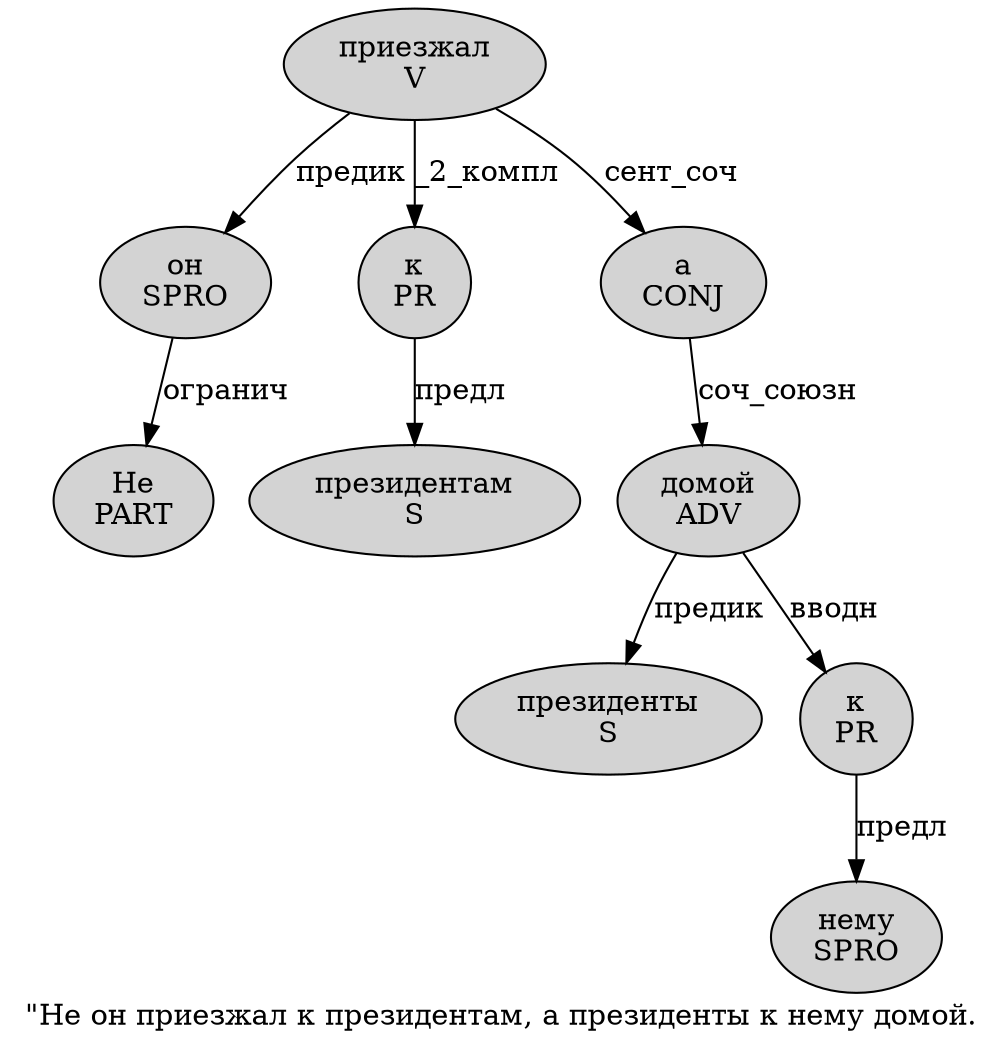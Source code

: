 digraph SENTENCE_139 {
	graph [label="\"Не он приезжал к президентам, а президенты к нему домой."]
	node [style=filled]
		1 [label="Не
PART" color="" fillcolor=lightgray penwidth=1 shape=ellipse]
		2 [label="он
SPRO" color="" fillcolor=lightgray penwidth=1 shape=ellipse]
		3 [label="приезжал
V" color="" fillcolor=lightgray penwidth=1 shape=ellipse]
		4 [label="к
PR" color="" fillcolor=lightgray penwidth=1 shape=ellipse]
		5 [label="президентам
S" color="" fillcolor=lightgray penwidth=1 shape=ellipse]
		7 [label="а
CONJ" color="" fillcolor=lightgray penwidth=1 shape=ellipse]
		8 [label="президенты
S" color="" fillcolor=lightgray penwidth=1 shape=ellipse]
		9 [label="к
PR" color="" fillcolor=lightgray penwidth=1 shape=ellipse]
		10 [label="нему
SPRO" color="" fillcolor=lightgray penwidth=1 shape=ellipse]
		11 [label="домой
ADV" color="" fillcolor=lightgray penwidth=1 shape=ellipse]
			2 -> 1 [label="огранич"]
			3 -> 2 [label="предик"]
			3 -> 4 [label="_2_компл"]
			3 -> 7 [label="сент_соч"]
			11 -> 8 [label="предик"]
			11 -> 9 [label="вводн"]
			7 -> 11 [label="соч_союзн"]
			9 -> 10 [label="предл"]
			4 -> 5 [label="предл"]
}